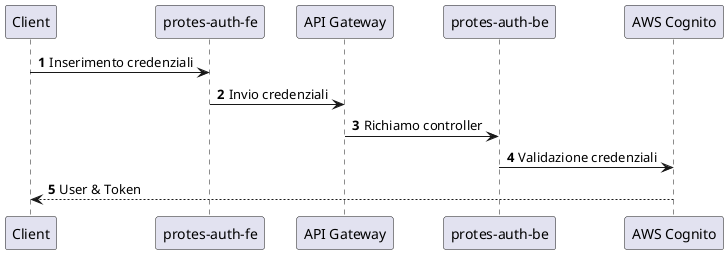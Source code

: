 @startuml
'https://plantuml.com/sequence-diagram

autonumber

Client ->"protes-auth-fe": Inserimento credenziali
"protes-auth-fe" -> "API Gateway": Invio credenziali
"API Gateway" -> "protes-auth-be": Richiamo controller
"protes-auth-be" -> "AWS Cognito": Validazione credenziali
"Client" <-- "AWS Cognito": User & Token

@enduml